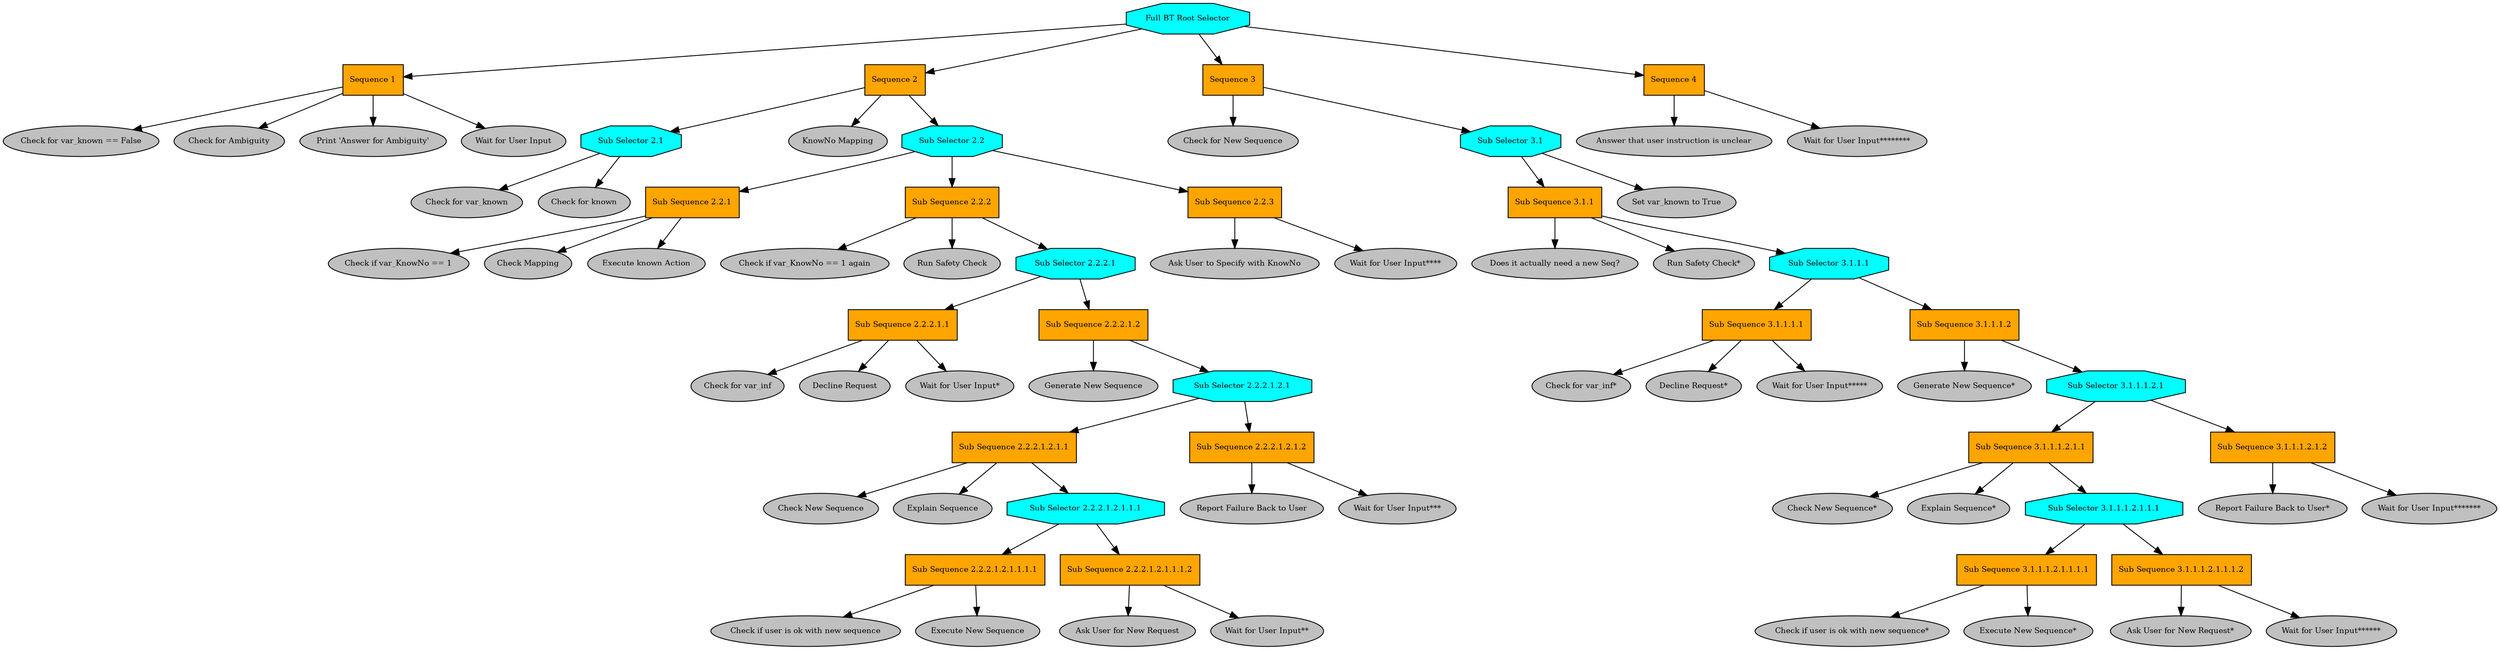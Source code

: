 digraph pastafarianism {
ordering=out;
graph [fontname="times-roman"];
node [fontname="times-roman"];
edge [fontname="times-roman"];
"Full BT Root Selector" [fillcolor=cyan, fontcolor=black, fontsize=9, label="Full BT Root Selector", shape=octagon, style=filled];
"Sequence 1" [fillcolor=orange, fontcolor=black, fontsize=9, label="Sequence 1", shape=box, style=filled];
"Full BT Root Selector" -> "Sequence 1";
"Check for var_known == False" [fillcolor=gray, fontcolor=black, fontsize=9, label="Check for var_known == False", shape=ellipse, style=filled];
"Sequence 1" -> "Check for var_known == False";
"Check for Ambiguity" [fillcolor=gray, fontcolor=black, fontsize=9, label="Check for Ambiguity", shape=ellipse, style=filled];
"Sequence 1" -> "Check for Ambiguity";
"Print 'Answer for Ambiguity'" [fillcolor=gray, fontcolor=black, fontsize=9, label="Print 'Answer for Ambiguity'", shape=ellipse, style=filled];
"Sequence 1" -> "Print 'Answer for Ambiguity'";
"Wait for User Input" [fillcolor=gray, fontcolor=black, fontsize=9, label="Wait for User Input", shape=ellipse, style=filled];
"Sequence 1" -> "Wait for User Input";
"Sequence 2" [fillcolor=orange, fontcolor=black, fontsize=9, label="Sequence 2", shape=box, style=filled];
"Full BT Root Selector" -> "Sequence 2";
"Sub Selector 2.1" [fillcolor=cyan, fontcolor=black, fontsize=9, label="Sub Selector 2.1", shape=octagon, style=filled];
"Sequence 2" -> "Sub Selector 2.1";
"Check for var_known" [fillcolor=gray, fontcolor=black, fontsize=9, label="Check for var_known", shape=ellipse, style=filled];
"Sub Selector 2.1" -> "Check for var_known";
"Check for known" [fillcolor=gray, fontcolor=black, fontsize=9, label="Check for known", shape=ellipse, style=filled];
"Sub Selector 2.1" -> "Check for known";
"KnowNo Mapping" [fillcolor=gray, fontcolor=black, fontsize=9, label="KnowNo Mapping", shape=ellipse, style=filled];
"Sequence 2" -> "KnowNo Mapping";
"Sub Selector 2.2" [fillcolor=cyan, fontcolor=black, fontsize=9, label="Sub Selector 2.2", shape=octagon, style=filled];
"Sequence 2" -> "Sub Selector 2.2";
"Sub Sequence 2.2.1" [fillcolor=orange, fontcolor=black, fontsize=9, label="Sub Sequence 2.2.1", shape=box, style=filled];
"Sub Selector 2.2" -> "Sub Sequence 2.2.1";
"Check if var_KnowNo == 1" [fillcolor=gray, fontcolor=black, fontsize=9, label="Check if var_KnowNo == 1", shape=ellipse, style=filled];
"Sub Sequence 2.2.1" -> "Check if var_KnowNo == 1";
"Check Mapping" [fillcolor=gray, fontcolor=black, fontsize=9, label="Check Mapping", shape=ellipse, style=filled];
"Sub Sequence 2.2.1" -> "Check Mapping";
"Execute known Action" [fillcolor=gray, fontcolor=black, fontsize=9, label="Execute known Action", shape=ellipse, style=filled];
"Sub Sequence 2.2.1" -> "Execute known Action";
"Sub Sequence 2.2.2" [fillcolor=orange, fontcolor=black, fontsize=9, label="Sub Sequence 2.2.2", shape=box, style=filled];
"Sub Selector 2.2" -> "Sub Sequence 2.2.2";
"Check if var_KnowNo == 1 again" [fillcolor=gray, fontcolor=black, fontsize=9, label="Check if var_KnowNo == 1 again", shape=ellipse, style=filled];
"Sub Sequence 2.2.2" -> "Check if var_KnowNo == 1 again";
"Run Safety Check" [fillcolor=gray, fontcolor=black, fontsize=9, label="Run Safety Check", shape=ellipse, style=filled];
"Sub Sequence 2.2.2" -> "Run Safety Check";
"Sub Selector 2.2.2.1" [fillcolor=cyan, fontcolor=black, fontsize=9, label="Sub Selector 2.2.2.1", shape=octagon, style=filled];
"Sub Sequence 2.2.2" -> "Sub Selector 2.2.2.1";
"Sub Sequence 2.2.2.1.1" [fillcolor=orange, fontcolor=black, fontsize=9, label="Sub Sequence 2.2.2.1.1", shape=box, style=filled];
"Sub Selector 2.2.2.1" -> "Sub Sequence 2.2.2.1.1";
"Check for var_inf" [fillcolor=gray, fontcolor=black, fontsize=9, label="Check for var_inf", shape=ellipse, style=filled];
"Sub Sequence 2.2.2.1.1" -> "Check for var_inf";
"Decline Request" [fillcolor=gray, fontcolor=black, fontsize=9, label="Decline Request", shape=ellipse, style=filled];
"Sub Sequence 2.2.2.1.1" -> "Decline Request";
"Wait for User Input*" [fillcolor=gray, fontcolor=black, fontsize=9, label="Wait for User Input*", shape=ellipse, style=filled];
"Sub Sequence 2.2.2.1.1" -> "Wait for User Input*";
"Sub Sequence 2.2.2.1.2" [fillcolor=orange, fontcolor=black, fontsize=9, label="Sub Sequence 2.2.2.1.2", shape=box, style=filled];
"Sub Selector 2.2.2.1" -> "Sub Sequence 2.2.2.1.2";
"Generate New Sequence" [fillcolor=gray, fontcolor=black, fontsize=9, label="Generate New Sequence", shape=ellipse, style=filled];
"Sub Sequence 2.2.2.1.2" -> "Generate New Sequence";
"Sub Selector 2.2.2.1.2.1" [fillcolor=cyan, fontcolor=black, fontsize=9, label="Sub Selector 2.2.2.1.2.1", shape=octagon, style=filled];
"Sub Sequence 2.2.2.1.2" -> "Sub Selector 2.2.2.1.2.1";
"Sub Sequence 2.2.2.1.2.1.1" [fillcolor=orange, fontcolor=black, fontsize=9, label="Sub Sequence 2.2.2.1.2.1.1", shape=box, style=filled];
"Sub Selector 2.2.2.1.2.1" -> "Sub Sequence 2.2.2.1.2.1.1";
"Check New Sequence" [fillcolor=gray, fontcolor=black, fontsize=9, label="Check New Sequence", shape=ellipse, style=filled];
"Sub Sequence 2.2.2.1.2.1.1" -> "Check New Sequence";
"Explain Sequence" [fillcolor=gray, fontcolor=black, fontsize=9, label="Explain Sequence", shape=ellipse, style=filled];
"Sub Sequence 2.2.2.1.2.1.1" -> "Explain Sequence";
"Sub Selector 2.2.2.1.2.1.1.1" [fillcolor=cyan, fontcolor=black, fontsize=9, label="Sub Selector 2.2.2.1.2.1.1.1", shape=octagon, style=filled];
"Sub Sequence 2.2.2.1.2.1.1" -> "Sub Selector 2.2.2.1.2.1.1.1";
"Sub Sequence 2.2.2.1.2.1.1.1.1" [fillcolor=orange, fontcolor=black, fontsize=9, label="Sub Sequence 2.2.2.1.2.1.1.1.1", shape=box, style=filled];
"Sub Selector 2.2.2.1.2.1.1.1" -> "Sub Sequence 2.2.2.1.2.1.1.1.1";
"Check if user is ok with new sequence" [fillcolor=gray, fontcolor=black, fontsize=9, label="Check if user is ok with new sequence", shape=ellipse, style=filled];
"Sub Sequence 2.2.2.1.2.1.1.1.1" -> "Check if user is ok with new sequence";
"Execute New Sequence" [fillcolor=gray, fontcolor=black, fontsize=9, label="Execute New Sequence", shape=ellipse, style=filled];
"Sub Sequence 2.2.2.1.2.1.1.1.1" -> "Execute New Sequence";
"Sub Sequence 2.2.2.1.2.1.1.1.2" [fillcolor=orange, fontcolor=black, fontsize=9, label="Sub Sequence 2.2.2.1.2.1.1.1.2", shape=box, style=filled];
"Sub Selector 2.2.2.1.2.1.1.1" -> "Sub Sequence 2.2.2.1.2.1.1.1.2";
"Ask User for New Request" [fillcolor=gray, fontcolor=black, fontsize=9, label="Ask User for New Request", shape=ellipse, style=filled];
"Sub Sequence 2.2.2.1.2.1.1.1.2" -> "Ask User for New Request";
"Wait for User Input**" [fillcolor=gray, fontcolor=black, fontsize=9, label="Wait for User Input**", shape=ellipse, style=filled];
"Sub Sequence 2.2.2.1.2.1.1.1.2" -> "Wait for User Input**";
"Sub Sequence 2.2.2.1.2.1.2" [fillcolor=orange, fontcolor=black, fontsize=9, label="Sub Sequence 2.2.2.1.2.1.2", shape=box, style=filled];
"Sub Selector 2.2.2.1.2.1" -> "Sub Sequence 2.2.2.1.2.1.2";
"Report Failure Back to User" [fillcolor=gray, fontcolor=black, fontsize=9, label="Report Failure Back to User", shape=ellipse, style=filled];
"Sub Sequence 2.2.2.1.2.1.2" -> "Report Failure Back to User";
"Wait for User Input***" [fillcolor=gray, fontcolor=black, fontsize=9, label="Wait for User Input***", shape=ellipse, style=filled];
"Sub Sequence 2.2.2.1.2.1.2" -> "Wait for User Input***";
"Sub Sequence 2.2.3" [fillcolor=orange, fontcolor=black, fontsize=9, label="Sub Sequence 2.2.3", shape=box, style=filled];
"Sub Selector 2.2" -> "Sub Sequence 2.2.3";
"Ask User to Specify with KnowNo" [fillcolor=gray, fontcolor=black, fontsize=9, label="Ask User to Specify with KnowNo", shape=ellipse, style=filled];
"Sub Sequence 2.2.3" -> "Ask User to Specify with KnowNo";
"Wait for User Input****" [fillcolor=gray, fontcolor=black, fontsize=9, label="Wait for User Input****", shape=ellipse, style=filled];
"Sub Sequence 2.2.3" -> "Wait for User Input****";
"Sequence 3" [fillcolor=orange, fontcolor=black, fontsize=9, label="Sequence 3", shape=box, style=filled];
"Full BT Root Selector" -> "Sequence 3";
"Check for New Sequence" [fillcolor=gray, fontcolor=black, fontsize=9, label="Check for New Sequence", shape=ellipse, style=filled];
"Sequence 3" -> "Check for New Sequence";
"Sub Selector 3.1" [fillcolor=cyan, fontcolor=black, fontsize=9, label="Sub Selector 3.1", shape=octagon, style=filled];
"Sequence 3" -> "Sub Selector 3.1";
"Sub Sequence 3.1.1" [fillcolor=orange, fontcolor=black, fontsize=9, label="Sub Sequence 3.1.1", shape=box, style=filled];
"Sub Selector 3.1" -> "Sub Sequence 3.1.1";
"Does it actually need a new Seq?" [fillcolor=gray, fontcolor=black, fontsize=9, label="Does it actually need a new Seq?", shape=ellipse, style=filled];
"Sub Sequence 3.1.1" -> "Does it actually need a new Seq?";
"Run Safety Check*" [fillcolor=gray, fontcolor=black, fontsize=9, label="Run Safety Check*", shape=ellipse, style=filled];
"Sub Sequence 3.1.1" -> "Run Safety Check*";
"Sub Selector 3.1.1.1" [fillcolor=cyan, fontcolor=black, fontsize=9, label="Sub Selector 3.1.1.1", shape=octagon, style=filled];
"Sub Sequence 3.1.1" -> "Sub Selector 3.1.1.1";
"Sub Sequence 3.1.1.1.1" [fillcolor=orange, fontcolor=black, fontsize=9, label="Sub Sequence 3.1.1.1.1", shape=box, style=filled];
"Sub Selector 3.1.1.1" -> "Sub Sequence 3.1.1.1.1";
"Check for var_inf*" [fillcolor=gray, fontcolor=black, fontsize=9, label="Check for var_inf*", shape=ellipse, style=filled];
"Sub Sequence 3.1.1.1.1" -> "Check for var_inf*";
"Decline Request*" [fillcolor=gray, fontcolor=black, fontsize=9, label="Decline Request*", shape=ellipse, style=filled];
"Sub Sequence 3.1.1.1.1" -> "Decline Request*";
"Wait for User Input*****" [fillcolor=gray, fontcolor=black, fontsize=9, label="Wait for User Input*****", shape=ellipse, style=filled];
"Sub Sequence 3.1.1.1.1" -> "Wait for User Input*****";
"Sub Sequence 3.1.1.1.2" [fillcolor=orange, fontcolor=black, fontsize=9, label="Sub Sequence 3.1.1.1.2", shape=box, style=filled];
"Sub Selector 3.1.1.1" -> "Sub Sequence 3.1.1.1.2";
"Generate New Sequence*" [fillcolor=gray, fontcolor=black, fontsize=9, label="Generate New Sequence*", shape=ellipse, style=filled];
"Sub Sequence 3.1.1.1.2" -> "Generate New Sequence*";
"Sub Selector 3.1.1.1.2.1" [fillcolor=cyan, fontcolor=black, fontsize=9, label="Sub Selector 3.1.1.1.2.1", shape=octagon, style=filled];
"Sub Sequence 3.1.1.1.2" -> "Sub Selector 3.1.1.1.2.1";
"Sub Sequence 3.1.1.1.2.1.1" [fillcolor=orange, fontcolor=black, fontsize=9, label="Sub Sequence 3.1.1.1.2.1.1", shape=box, style=filled];
"Sub Selector 3.1.1.1.2.1" -> "Sub Sequence 3.1.1.1.2.1.1";
"Check New Sequence*" [fillcolor=gray, fontcolor=black, fontsize=9, label="Check New Sequence*", shape=ellipse, style=filled];
"Sub Sequence 3.1.1.1.2.1.1" -> "Check New Sequence*";
"Explain Sequence*" [fillcolor=gray, fontcolor=black, fontsize=9, label="Explain Sequence*", shape=ellipse, style=filled];
"Sub Sequence 3.1.1.1.2.1.1" -> "Explain Sequence*";
"Sub Selector 3.1.1.1.2.1.1.1" [fillcolor=cyan, fontcolor=black, fontsize=9, label="Sub Selector 3.1.1.1.2.1.1.1", shape=octagon, style=filled];
"Sub Sequence 3.1.1.1.2.1.1" -> "Sub Selector 3.1.1.1.2.1.1.1";
"Sub Sequence 3.1.1.1.2.1.1.1.1" [fillcolor=orange, fontcolor=black, fontsize=9, label="Sub Sequence 3.1.1.1.2.1.1.1.1", shape=box, style=filled];
"Sub Selector 3.1.1.1.2.1.1.1" -> "Sub Sequence 3.1.1.1.2.1.1.1.1";
"Check if user is ok with new sequence*" [fillcolor=gray, fontcolor=black, fontsize=9, label="Check if user is ok with new sequence*", shape=ellipse, style=filled];
"Sub Sequence 3.1.1.1.2.1.1.1.1" -> "Check if user is ok with new sequence*";
"Execute New Sequence*" [fillcolor=gray, fontcolor=black, fontsize=9, label="Execute New Sequence*", shape=ellipse, style=filled];
"Sub Sequence 3.1.1.1.2.1.1.1.1" -> "Execute New Sequence*";
"Sub Sequence 3.1.1.1.2.1.1.1.2" [fillcolor=orange, fontcolor=black, fontsize=9, label="Sub Sequence 3.1.1.1.2.1.1.1.2", shape=box, style=filled];
"Sub Selector 3.1.1.1.2.1.1.1" -> "Sub Sequence 3.1.1.1.2.1.1.1.2";
"Ask User for New Request*" [fillcolor=gray, fontcolor=black, fontsize=9, label="Ask User for New Request*", shape=ellipse, style=filled];
"Sub Sequence 3.1.1.1.2.1.1.1.2" -> "Ask User for New Request*";
"Wait for User Input******" [fillcolor=gray, fontcolor=black, fontsize=9, label="Wait for User Input******", shape=ellipse, style=filled];
"Sub Sequence 3.1.1.1.2.1.1.1.2" -> "Wait for User Input******";
"Sub Sequence 3.1.1.1.2.1.2" [fillcolor=orange, fontcolor=black, fontsize=9, label="Sub Sequence 3.1.1.1.2.1.2", shape=box, style=filled];
"Sub Selector 3.1.1.1.2.1" -> "Sub Sequence 3.1.1.1.2.1.2";
"Report Failure Back to User*" [fillcolor=gray, fontcolor=black, fontsize=9, label="Report Failure Back to User*", shape=ellipse, style=filled];
"Sub Sequence 3.1.1.1.2.1.2" -> "Report Failure Back to User*";
"Wait for User Input*******" [fillcolor=gray, fontcolor=black, fontsize=9, label="Wait for User Input*******", shape=ellipse, style=filled];
"Sub Sequence 3.1.1.1.2.1.2" -> "Wait for User Input*******";
"Set var_known to True" [fillcolor=gray, fontcolor=black, fontsize=9, label="Set var_known to True", shape=ellipse, style=filled];
"Sub Selector 3.1" -> "Set var_known to True";
"Sequence 4" [fillcolor=orange, fontcolor=black, fontsize=9, label="Sequence 4", shape=box, style=filled];
"Full BT Root Selector" -> "Sequence 4";
"Answer that user instruction is unclear" [fillcolor=gray, fontcolor=black, fontsize=9, label="Answer that user instruction is unclear", shape=ellipse, style=filled];
"Sequence 4" -> "Answer that user instruction is unclear";
"Wait for User Input********" [fillcolor=gray, fontcolor=black, fontsize=9, label="Wait for User Input********", shape=ellipse, style=filled];
"Sequence 4" -> "Wait for User Input********";
}
